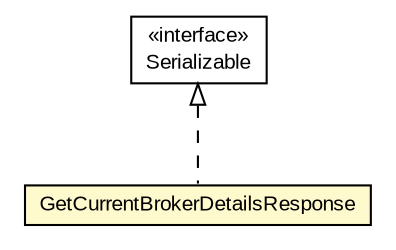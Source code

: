 #!/usr/local/bin/dot
#
# Class diagram 
# Generated by UMLGraph version R5_6-24-gf6e263 (http://www.umlgraph.org/)
#

digraph G {
	edge [fontname="arial",fontsize=10,labelfontname="arial",labelfontsize=10];
	node [fontname="arial",fontsize=10,shape=plaintext];
	nodesep=0.25;
	ranksep=0.5;
	// org.miloss.fgsms.services.interfaces.dataaccessservice.GetCurrentBrokerDetailsResponse
	c463189 [label=<<table title="org.miloss.fgsms.services.interfaces.dataaccessservice.GetCurrentBrokerDetailsResponse" border="0" cellborder="1" cellspacing="0" cellpadding="2" port="p" bgcolor="lemonChiffon" href="./GetCurrentBrokerDetailsResponse.html">
		<tr><td><table border="0" cellspacing="0" cellpadding="1">
<tr><td align="center" balign="center"> GetCurrentBrokerDetailsResponse </td></tr>
		</table></td></tr>
		</table>>, URL="./GetCurrentBrokerDetailsResponse.html", fontname="arial", fontcolor="black", fontsize=10.0];
	//org.miloss.fgsms.services.interfaces.dataaccessservice.GetCurrentBrokerDetailsResponse implements java.io.Serializable
	c464019:p -> c463189:p [dir=back,arrowtail=empty,style=dashed];
	// java.io.Serializable
	c464019 [label=<<table title="java.io.Serializable" border="0" cellborder="1" cellspacing="0" cellpadding="2" port="p" href="http://java.sun.com/j2se/1.4.2/docs/api/java/io/Serializable.html">
		<tr><td><table border="0" cellspacing="0" cellpadding="1">
<tr><td align="center" balign="center"> &#171;interface&#187; </td></tr>
<tr><td align="center" balign="center"> Serializable </td></tr>
		</table></td></tr>
		</table>>, URL="http://java.sun.com/j2se/1.4.2/docs/api/java/io/Serializable.html", fontname="arial", fontcolor="black", fontsize=10.0];
}

